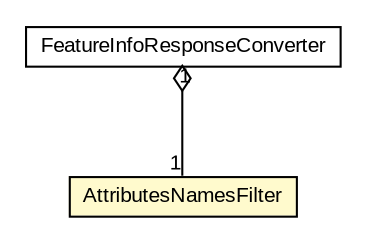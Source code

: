 #!/usr/local/bin/dot
#
# Class diagram 
# Generated by UMLGraph version R5_6-24-gf6e263 (http://www.umlgraph.org/)
#

digraph G {
	edge [fontname="arial",fontsize=10,labelfontname="arial",labelfontsize=10];
	node [fontname="arial",fontsize=10,shape=plaintext];
	nodesep=0.25;
	ranksep=0.5;
	// nl.mineleni.cbsviewer.servlet.wms.FeatureInfoResponseConverter
	c1288 [label=<<table title="nl.mineleni.cbsviewer.servlet.wms.FeatureInfoResponseConverter" border="0" cellborder="1" cellspacing="0" cellpadding="2" port="p" href="./FeatureInfoResponseConverter.html">
		<tr><td><table border="0" cellspacing="0" cellpadding="1">
<tr><td align="center" balign="center"> FeatureInfoResponseConverter </td></tr>
		</table></td></tr>
		</table>>, URL="./FeatureInfoResponseConverter.html", fontname="arial", fontcolor="black", fontsize=10.0];
	// nl.mineleni.cbsviewer.servlet.wms.AttributesNamesFilter
	c1291 [label=<<table title="nl.mineleni.cbsviewer.servlet.wms.AttributesNamesFilter" border="0" cellborder="1" cellspacing="0" cellpadding="2" port="p" bgcolor="lemonChiffon" href="./AttributesNamesFilter.html">
		<tr><td><table border="0" cellspacing="0" cellpadding="1">
<tr><td align="center" balign="center"> AttributesNamesFilter </td></tr>
		</table></td></tr>
		</table>>, URL="./AttributesNamesFilter.html", fontname="arial", fontcolor="black", fontsize=10.0];
	// nl.mineleni.cbsviewer.servlet.wms.FeatureInfoResponseConverter HAS nl.mineleni.cbsviewer.servlet.wms.AttributesNamesFilter
	c1288:p -> c1291:p [taillabel="1", label="", headlabel="1", fontname="arial", fontcolor="black", fontsize=10.0, color="black", arrowhead=none, arrowtail=ediamond, dir=both];
}

